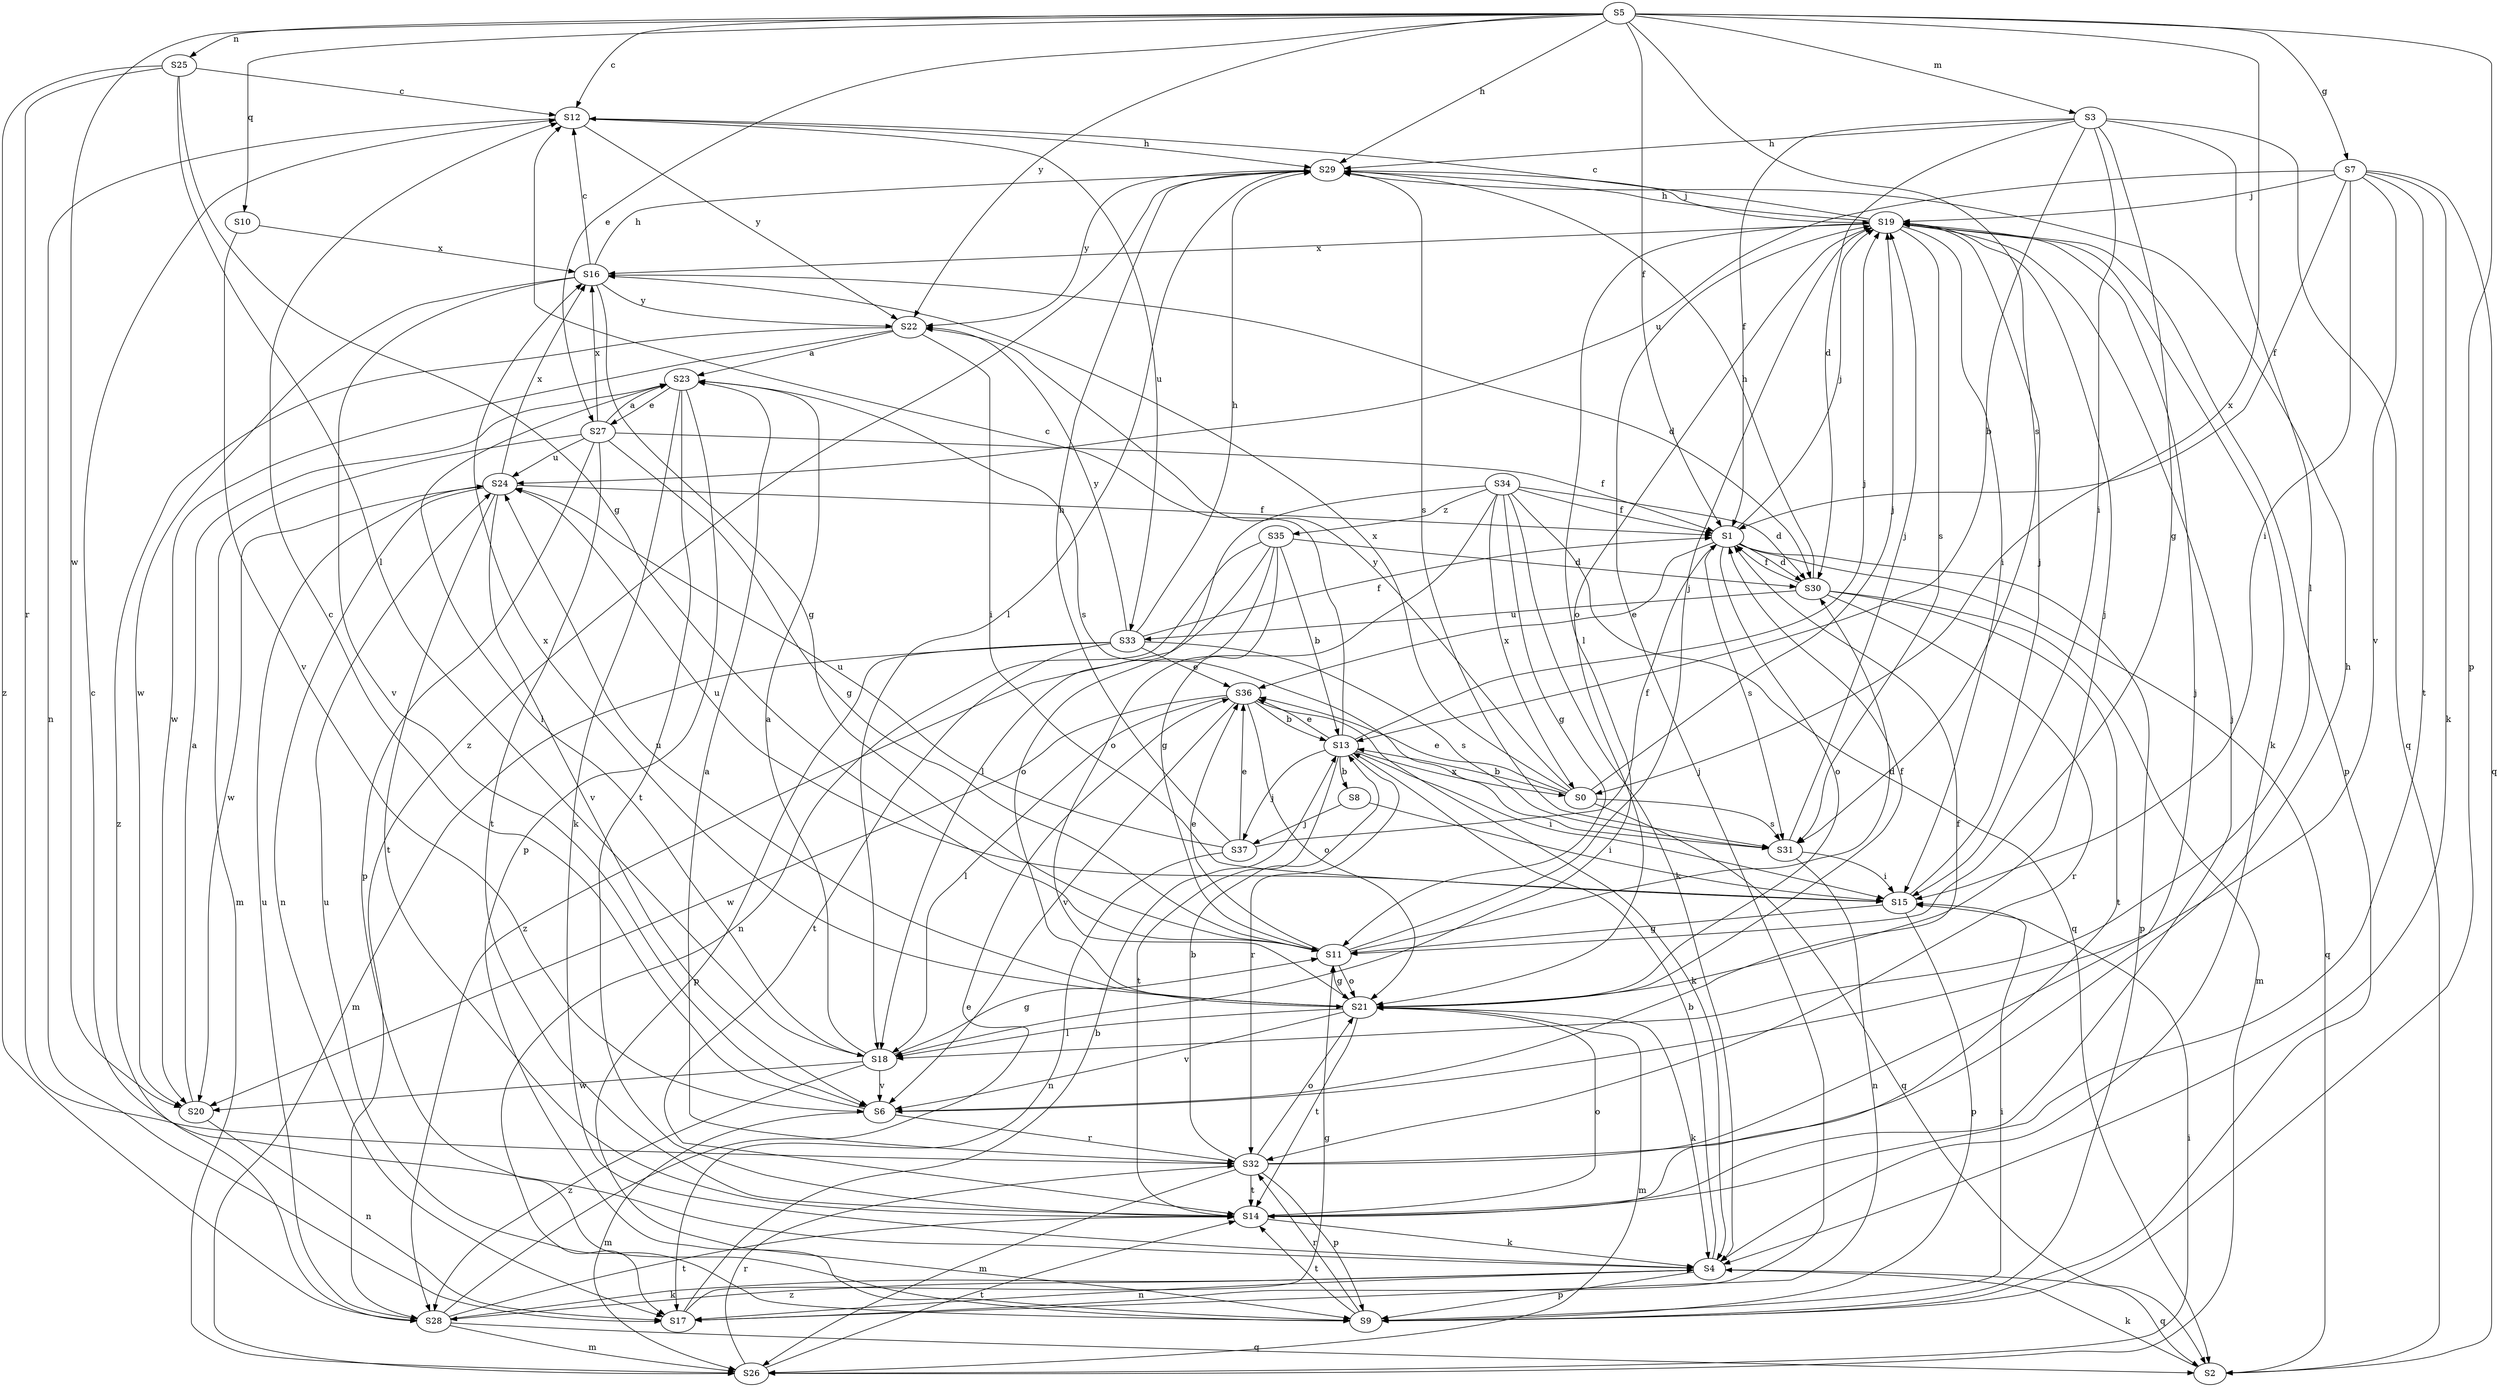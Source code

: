 strict digraph  {
S5;
S34;
S23;
S8;
S13;
S12;
S30;
S27;
S36;
S1;
S7;
S11;
S29;
S15;
S37;
S19;
S4;
S18;
S3;
S26;
S25;
S17;
S21;
S9;
S10;
S2;
S32;
S31;
S14;
S33;
S24;
S6;
S20;
S0;
S16;
S22;
S35;
S28;
S5 -> S12  [label=c];
S5 -> S27  [label=e];
S5 -> S1  [label=f];
S5 -> S7  [label=g];
S5 -> S29  [label=h];
S5 -> S3  [label=m];
S5 -> S25  [label=n];
S5 -> S9  [label=p];
S5 -> S10  [label=q];
S5 -> S31  [label=s];
S5 -> S20  [label=w];
S5 -> S0  [label=x];
S5 -> S22  [label=y];
S34 -> S30  [label=d];
S34 -> S1  [label=f];
S34 -> S11  [label=g];
S34 -> S4  [label=k];
S34 -> S18  [label=l];
S34 -> S21  [label=o];
S34 -> S2  [label=q];
S34 -> S0  [label=x];
S34 -> S35  [label=z];
S23 -> S27  [label=e];
S23 -> S4  [label=k];
S23 -> S18  [label=l];
S23 -> S9  [label=p];
S23 -> S31  [label=s];
S23 -> S14  [label=t];
S8 -> S15  [label=i];
S8 -> S37  [label=j];
S13 -> S8  [label=b];
S13 -> S12  [label=c];
S13 -> S36  [label=e];
S13 -> S15  [label=i];
S13 -> S37  [label=j];
S13 -> S19  [label=j];
S13 -> S32  [label=r];
S13 -> S14  [label=t];
S13 -> S0  [label=x];
S12 -> S29  [label=h];
S12 -> S17  [label=n];
S12 -> S33  [label=u];
S12 -> S22  [label=y];
S30 -> S1  [label=f];
S30 -> S29  [label=h];
S30 -> S26  [label=m];
S30 -> S32  [label=r];
S30 -> S14  [label=t];
S30 -> S33  [label=u];
S27 -> S23  [label=a];
S27 -> S1  [label=f];
S27 -> S11  [label=g];
S27 -> S26  [label=m];
S27 -> S9  [label=p];
S27 -> S14  [label=t];
S27 -> S24  [label=u];
S27 -> S16  [label=x];
S36 -> S13  [label=b];
S36 -> S4  [label=k];
S36 -> S18  [label=l];
S36 -> S21  [label=o];
S36 -> S6  [label=v];
S36 -> S20  [label=w];
S1 -> S30  [label=d];
S1 -> S36  [label=e];
S1 -> S19  [label=j];
S1 -> S21  [label=o];
S1 -> S9  [label=p];
S1 -> S2  [label=q];
S1 -> S31  [label=s];
S7 -> S1  [label=f];
S7 -> S15  [label=i];
S7 -> S19  [label=j];
S7 -> S4  [label=k];
S7 -> S2  [label=q];
S7 -> S14  [label=t];
S7 -> S24  [label=u];
S7 -> S6  [label=v];
S11 -> S30  [label=d];
S11 -> S36  [label=e];
S11 -> S19  [label=j];
S11 -> S21  [label=o];
S29 -> S19  [label=j];
S29 -> S18  [label=l];
S29 -> S31  [label=s];
S29 -> S22  [label=y];
S29 -> S28  [label=z];
S15 -> S11  [label=g];
S15 -> S19  [label=j];
S15 -> S9  [label=p];
S15 -> S24  [label=u];
S37 -> S36  [label=e];
S37 -> S1  [label=f];
S37 -> S29  [label=h];
S37 -> S17  [label=n];
S37 -> S24  [label=u];
S19 -> S12  [label=c];
S19 -> S29  [label=h];
S19 -> S15  [label=i];
S19 -> S4  [label=k];
S19 -> S18  [label=l];
S19 -> S21  [label=o];
S19 -> S9  [label=p];
S19 -> S31  [label=s];
S19 -> S16  [label=x];
S4 -> S13  [label=b];
S4 -> S12  [label=c];
S4 -> S17  [label=n];
S4 -> S9  [label=p];
S4 -> S2  [label=q];
S4 -> S28  [label=z];
S18 -> S23  [label=a];
S18 -> S11  [label=g];
S18 -> S6  [label=v];
S18 -> S20  [label=w];
S18 -> S28  [label=z];
S3 -> S13  [label=b];
S3 -> S30  [label=d];
S3 -> S1  [label=f];
S3 -> S11  [label=g];
S3 -> S29  [label=h];
S3 -> S15  [label=i];
S3 -> S18  [label=l];
S3 -> S2  [label=q];
S26 -> S15  [label=i];
S26 -> S32  [label=r];
S26 -> S14  [label=t];
S25 -> S12  [label=c];
S25 -> S11  [label=g];
S25 -> S18  [label=l];
S25 -> S32  [label=r];
S25 -> S28  [label=z];
S17 -> S13  [label=b];
S17 -> S11  [label=g];
S17 -> S19  [label=j];
S21 -> S1  [label=f];
S21 -> S11  [label=g];
S21 -> S19  [label=j];
S21 -> S4  [label=k];
S21 -> S18  [label=l];
S21 -> S26  [label=m];
S21 -> S14  [label=t];
S21 -> S24  [label=u];
S21 -> S6  [label=v];
S21 -> S16  [label=x];
S9 -> S15  [label=i];
S9 -> S32  [label=r];
S9 -> S14  [label=t];
S9 -> S24  [label=u];
S10 -> S6  [label=v];
S10 -> S16  [label=x];
S2 -> S4  [label=k];
S32 -> S23  [label=a];
S32 -> S13  [label=b];
S32 -> S29  [label=h];
S32 -> S19  [label=j];
S32 -> S26  [label=m];
S32 -> S21  [label=o];
S32 -> S9  [label=p];
S32 -> S14  [label=t];
S31 -> S15  [label=i];
S31 -> S19  [label=j];
S31 -> S17  [label=n];
S14 -> S19  [label=j];
S14 -> S4  [label=k];
S14 -> S21  [label=o];
S33 -> S36  [label=e];
S33 -> S1  [label=f];
S33 -> S29  [label=h];
S33 -> S26  [label=m];
S33 -> S9  [label=p];
S33 -> S31  [label=s];
S33 -> S14  [label=t];
S33 -> S22  [label=y];
S24 -> S1  [label=f];
S24 -> S17  [label=n];
S24 -> S14  [label=t];
S24 -> S6  [label=v];
S24 -> S20  [label=w];
S24 -> S16  [label=x];
S6 -> S12  [label=c];
S6 -> S1  [label=f];
S6 -> S26  [label=m];
S6 -> S32  [label=r];
S20 -> S23  [label=a];
S20 -> S17  [label=n];
S0 -> S13  [label=b];
S0 -> S36  [label=e];
S0 -> S19  [label=j];
S0 -> S2  [label=q];
S0 -> S31  [label=s];
S0 -> S16  [label=x];
S0 -> S22  [label=y];
S16 -> S12  [label=c];
S16 -> S30  [label=d];
S16 -> S11  [label=g];
S16 -> S29  [label=h];
S16 -> S6  [label=v];
S16 -> S20  [label=w];
S16 -> S22  [label=y];
S22 -> S23  [label=a];
S22 -> S15  [label=i];
S22 -> S20  [label=w];
S22 -> S28  [label=z];
S35 -> S13  [label=b];
S35 -> S30  [label=d];
S35 -> S11  [label=g];
S35 -> S17  [label=n];
S35 -> S21  [label=o];
S35 -> S28  [label=z];
S28 -> S36  [label=e];
S28 -> S4  [label=k];
S28 -> S26  [label=m];
S28 -> S2  [label=q];
S28 -> S14  [label=t];
S28 -> S24  [label=u];
}
